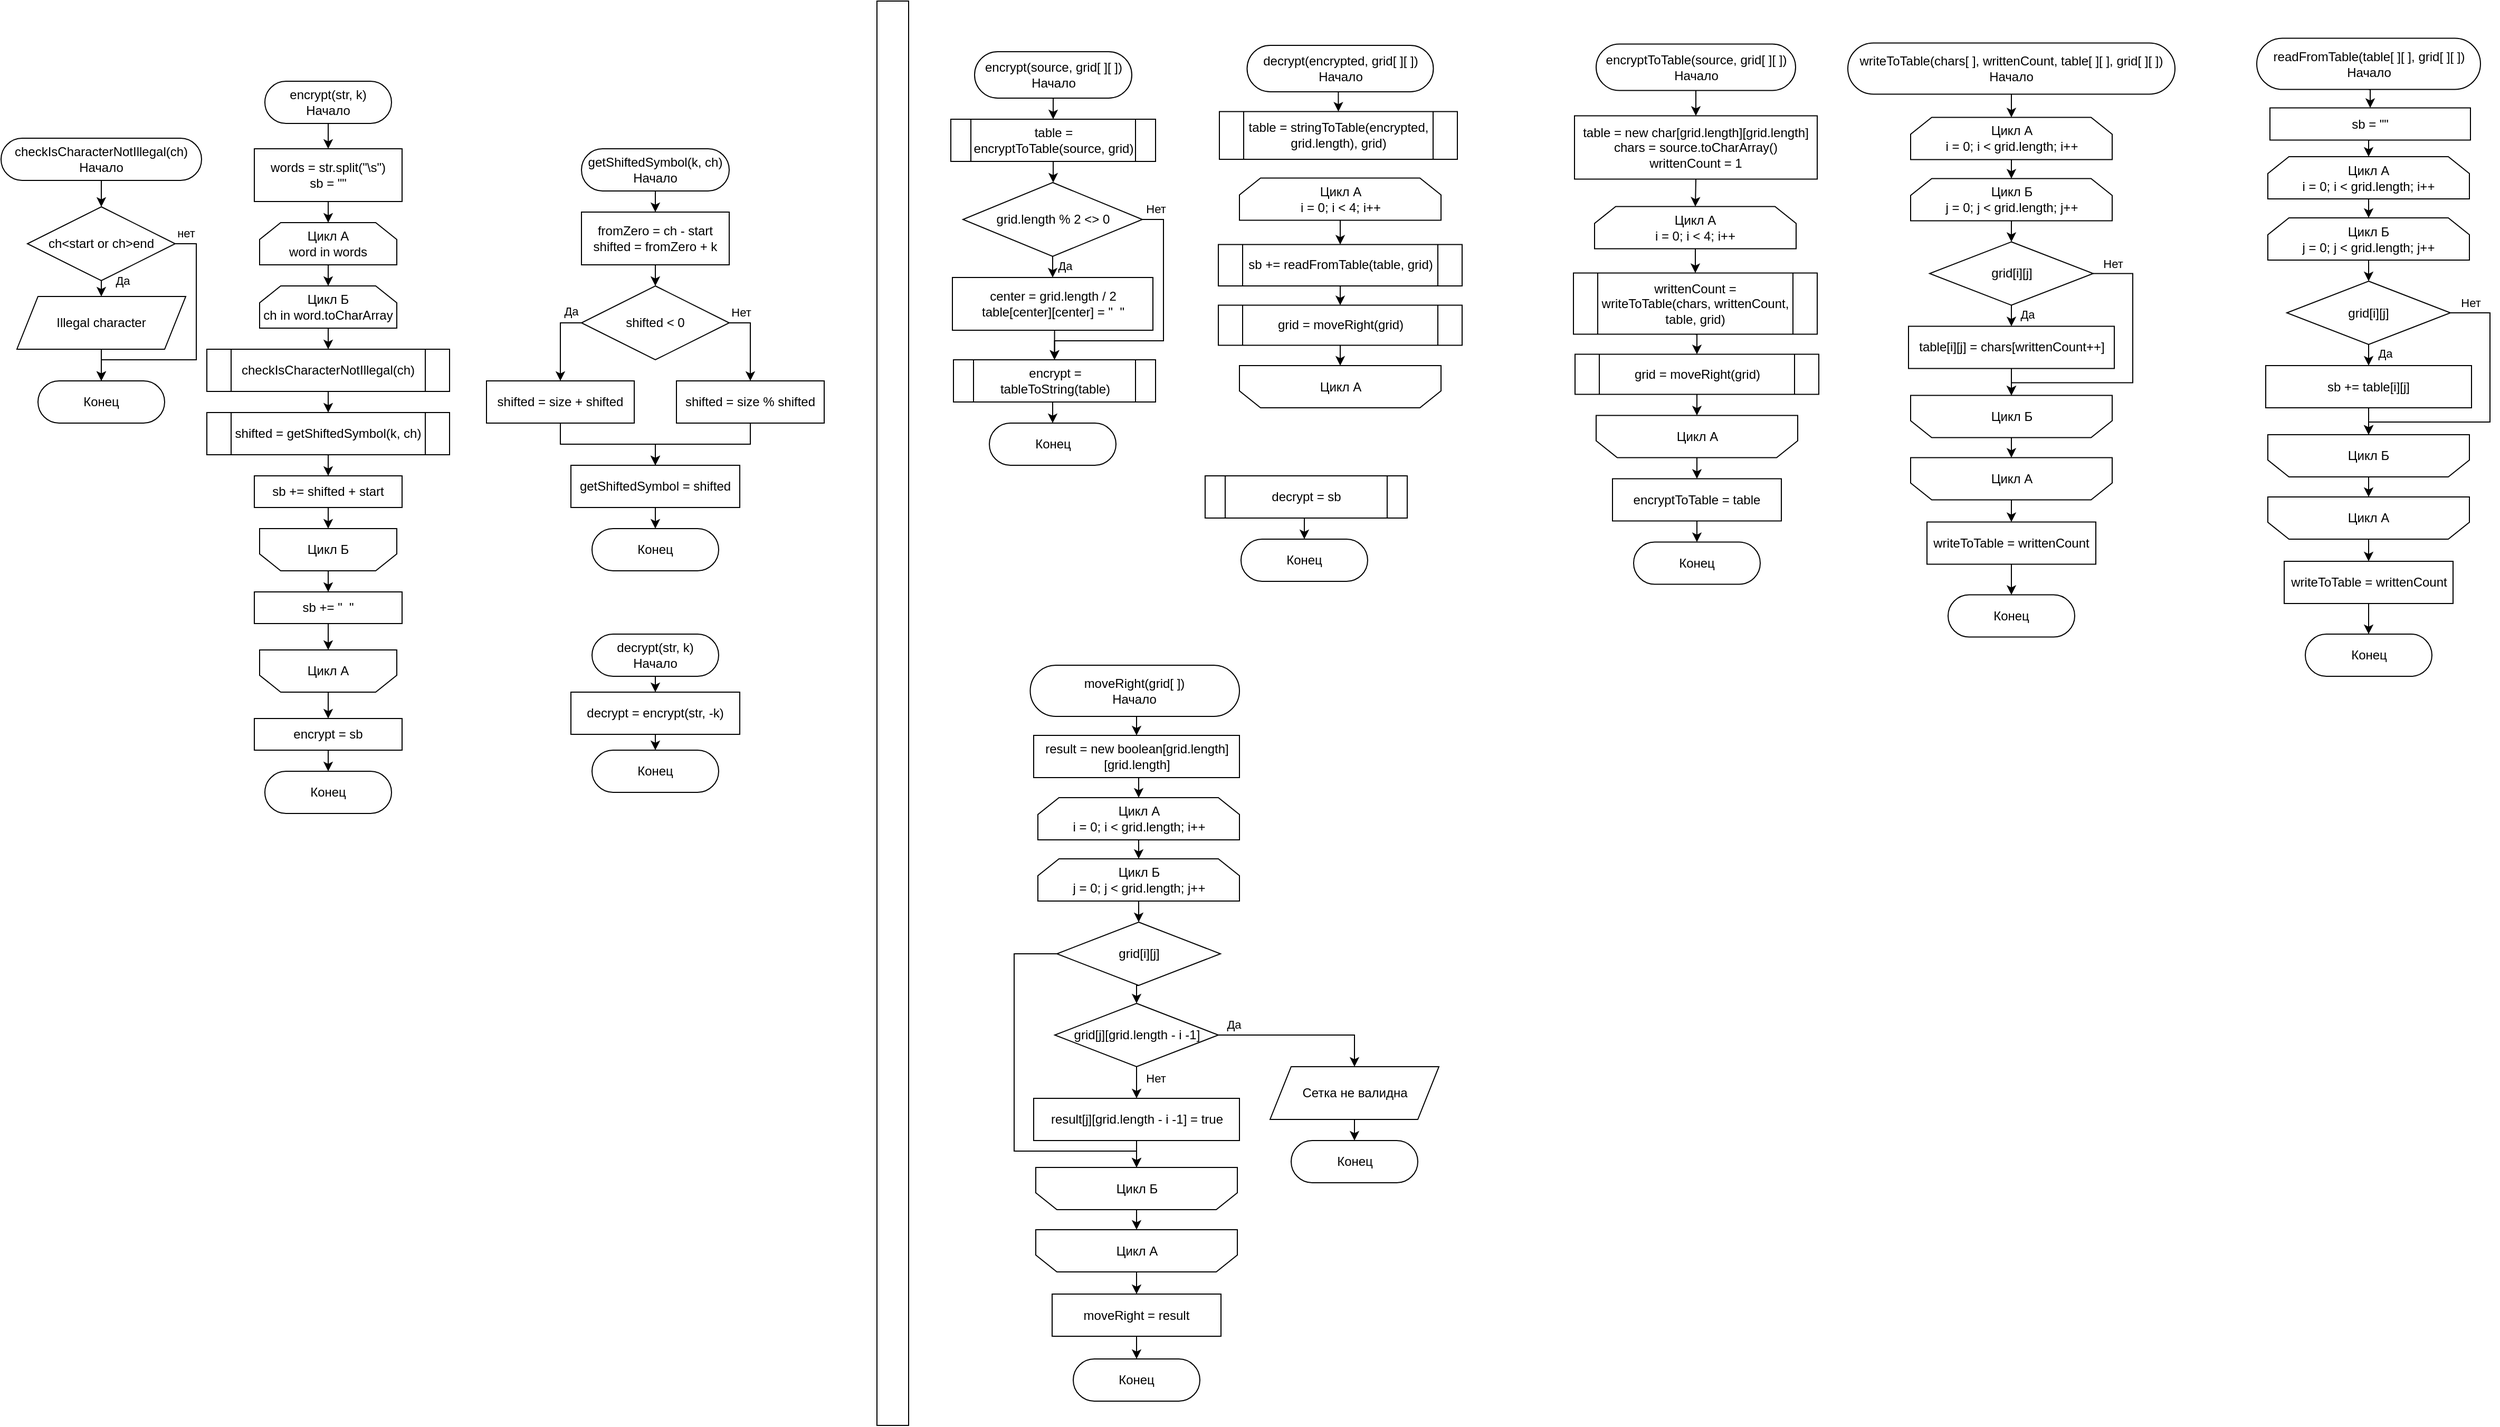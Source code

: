 <mxfile version="23.0.2" type="device">
  <diagram name="Страница — 1" id="zoibmuiwLpWQmR0h0pZn">
    <mxGraphModel dx="756" dy="766" grid="1" gridSize="10" guides="1" tooltips="1" connect="1" arrows="1" fold="1" page="1" pageScale="1" pageWidth="827" pageHeight="1169" math="0" shadow="0">
      <root>
        <mxCell id="0" />
        <mxCell id="1" parent="0" />
        <mxCell id="ve9ROvmDKqKzqStwBjqm-3" style="edgeStyle=orthogonalEdgeStyle;rounded=0;orthogonalLoop=1;jettySize=auto;html=1;exitX=0.5;exitY=1;exitDx=0;exitDy=0;entryX=0.5;entryY=0;entryDx=0;entryDy=0;" parent="1" source="ZhcjvvZl7OGJaKGq7VVc-1" target="ve9ROvmDKqKzqStwBjqm-1" edge="1">
          <mxGeometry relative="1" as="geometry" />
        </mxCell>
        <mxCell id="ZhcjvvZl7OGJaKGq7VVc-1" value="encrypt(str, k)&lt;br&gt;Начало" style="rounded=1;whiteSpace=wrap;html=1;arcSize=50;" parent="1" vertex="1">
          <mxGeometry x="280" y="86" width="120" height="40" as="geometry" />
        </mxCell>
        <mxCell id="ve9ROvmDKqKzqStwBjqm-4" style="edgeStyle=orthogonalEdgeStyle;rounded=0;orthogonalLoop=1;jettySize=auto;html=1;exitX=0.5;exitY=1;exitDx=0;exitDy=0;entryX=0.5;entryY=0;entryDx=0;entryDy=0;" parent="1" source="ve9ROvmDKqKzqStwBjqm-1" target="ve9ROvmDKqKzqStwBjqm-2" edge="1">
          <mxGeometry relative="1" as="geometry" />
        </mxCell>
        <mxCell id="ve9ROvmDKqKzqStwBjqm-1" value="words = str.split(&quot;\\s&quot;)&lt;br&gt;sb = &quot;&quot;" style="rounded=0;whiteSpace=wrap;html=1;" parent="1" vertex="1">
          <mxGeometry x="270" y="150" width="140" height="50" as="geometry" />
        </mxCell>
        <mxCell id="jMj1bZjFuyHEzaPZQUTo-5" style="edgeStyle=orthogonalEdgeStyle;rounded=0;orthogonalLoop=1;jettySize=auto;html=1;exitX=0.5;exitY=1;exitDx=0;exitDy=0;entryX=0.5;entryY=0;entryDx=0;entryDy=0;" edge="1" parent="1" source="ve9ROvmDKqKzqStwBjqm-2" target="jMj1bZjFuyHEzaPZQUTo-2">
          <mxGeometry relative="1" as="geometry" />
        </mxCell>
        <mxCell id="ve9ROvmDKqKzqStwBjqm-2" value="Цикл А&lt;br&gt;word in words" style="shape=loopLimit;whiteSpace=wrap;html=1;" parent="1" vertex="1">
          <mxGeometry x="275" y="220" width="130" height="40" as="geometry" />
        </mxCell>
        <mxCell id="jMj1bZjFuyHEzaPZQUTo-17" style="edgeStyle=orthogonalEdgeStyle;rounded=0;orthogonalLoop=1;jettySize=auto;html=1;exitX=0.5;exitY=0;exitDx=0;exitDy=0;entryX=0.5;entryY=0;entryDx=0;entryDy=0;" edge="1" parent="1" source="jMj1bZjFuyHEzaPZQUTo-1" target="jMj1bZjFuyHEzaPZQUTo-16">
          <mxGeometry relative="1" as="geometry" />
        </mxCell>
        <mxCell id="jMj1bZjFuyHEzaPZQUTo-1" value="Цикл А" style="shape=loopLimit;whiteSpace=wrap;html=1;direction=west;" vertex="1" parent="1">
          <mxGeometry x="275" y="625" width="130" height="40" as="geometry" />
        </mxCell>
        <mxCell id="jMj1bZjFuyHEzaPZQUTo-7" style="edgeStyle=orthogonalEdgeStyle;rounded=0;orthogonalLoop=1;jettySize=auto;html=1;exitX=0.5;exitY=1;exitDx=0;exitDy=0;entryX=0.5;entryY=0;entryDx=0;entryDy=0;" edge="1" parent="1" source="jMj1bZjFuyHEzaPZQUTo-2" target="jMj1bZjFuyHEzaPZQUTo-6">
          <mxGeometry relative="1" as="geometry" />
        </mxCell>
        <mxCell id="jMj1bZjFuyHEzaPZQUTo-2" value="Цикл Б&lt;br&gt;ch in word.toCharArray" style="shape=loopLimit;whiteSpace=wrap;html=1;" vertex="1" parent="1">
          <mxGeometry x="275" y="280" width="130" height="40" as="geometry" />
        </mxCell>
        <mxCell id="jMj1bZjFuyHEzaPZQUTo-14" style="edgeStyle=orthogonalEdgeStyle;rounded=0;orthogonalLoop=1;jettySize=auto;html=1;exitX=0.5;exitY=0;exitDx=0;exitDy=0;entryX=0.5;entryY=0;entryDx=0;entryDy=0;" edge="1" parent="1" source="jMj1bZjFuyHEzaPZQUTo-3" target="jMj1bZjFuyHEzaPZQUTo-13">
          <mxGeometry relative="1" as="geometry" />
        </mxCell>
        <mxCell id="jMj1bZjFuyHEzaPZQUTo-3" value="Цикл Б" style="shape=loopLimit;whiteSpace=wrap;html=1;direction=west;" vertex="1" parent="1">
          <mxGeometry x="275" y="510" width="130" height="40" as="geometry" />
        </mxCell>
        <mxCell id="jMj1bZjFuyHEzaPZQUTo-9" style="edgeStyle=orthogonalEdgeStyle;rounded=0;orthogonalLoop=1;jettySize=auto;html=1;exitX=0.5;exitY=1;exitDx=0;exitDy=0;entryX=0.5;entryY=0;entryDx=0;entryDy=0;" edge="1" parent="1" source="jMj1bZjFuyHEzaPZQUTo-6" target="jMj1bZjFuyHEzaPZQUTo-8">
          <mxGeometry relative="1" as="geometry" />
        </mxCell>
        <mxCell id="jMj1bZjFuyHEzaPZQUTo-6" value="checkIsCharacterNotIllegal(ch)" style="shape=process;whiteSpace=wrap;html=1;backgroundOutline=1;" vertex="1" parent="1">
          <mxGeometry x="225" y="340" width="230" height="40" as="geometry" />
        </mxCell>
        <mxCell id="jMj1bZjFuyHEzaPZQUTo-11" style="edgeStyle=orthogonalEdgeStyle;rounded=0;orthogonalLoop=1;jettySize=auto;html=1;exitX=0.5;exitY=1;exitDx=0;exitDy=0;entryX=0.5;entryY=0;entryDx=0;entryDy=0;" edge="1" parent="1" source="jMj1bZjFuyHEzaPZQUTo-8" target="jMj1bZjFuyHEzaPZQUTo-10">
          <mxGeometry relative="1" as="geometry" />
        </mxCell>
        <mxCell id="jMj1bZjFuyHEzaPZQUTo-8" value="shifted = getShiftedSymbol(k, ch)" style="shape=process;whiteSpace=wrap;html=1;backgroundOutline=1;" vertex="1" parent="1">
          <mxGeometry x="225" y="400" width="230" height="40" as="geometry" />
        </mxCell>
        <mxCell id="jMj1bZjFuyHEzaPZQUTo-12" style="edgeStyle=orthogonalEdgeStyle;rounded=0;orthogonalLoop=1;jettySize=auto;html=1;exitX=0.5;exitY=1;exitDx=0;exitDy=0;entryX=0.5;entryY=1;entryDx=0;entryDy=0;" edge="1" parent="1" source="jMj1bZjFuyHEzaPZQUTo-10" target="jMj1bZjFuyHEzaPZQUTo-3">
          <mxGeometry relative="1" as="geometry" />
        </mxCell>
        <mxCell id="jMj1bZjFuyHEzaPZQUTo-10" value="sb += shifted + start" style="rounded=0;whiteSpace=wrap;html=1;" vertex="1" parent="1">
          <mxGeometry x="270" y="460" width="140" height="30" as="geometry" />
        </mxCell>
        <mxCell id="jMj1bZjFuyHEzaPZQUTo-15" style="edgeStyle=orthogonalEdgeStyle;rounded=0;orthogonalLoop=1;jettySize=auto;html=1;exitX=0.5;exitY=1;exitDx=0;exitDy=0;entryX=0.5;entryY=1;entryDx=0;entryDy=0;" edge="1" parent="1" source="jMj1bZjFuyHEzaPZQUTo-13" target="jMj1bZjFuyHEzaPZQUTo-1">
          <mxGeometry relative="1" as="geometry" />
        </mxCell>
        <mxCell id="jMj1bZjFuyHEzaPZQUTo-13" value="sb += &quot;&amp;nbsp; &quot;" style="rounded=0;whiteSpace=wrap;html=1;" vertex="1" parent="1">
          <mxGeometry x="270" y="570" width="140" height="30" as="geometry" />
        </mxCell>
        <mxCell id="jMj1bZjFuyHEzaPZQUTo-20" style="edgeStyle=orthogonalEdgeStyle;rounded=0;orthogonalLoop=1;jettySize=auto;html=1;exitX=0.5;exitY=1;exitDx=0;exitDy=0;entryX=0.5;entryY=0;entryDx=0;entryDy=0;" edge="1" parent="1" source="jMj1bZjFuyHEzaPZQUTo-16" target="jMj1bZjFuyHEzaPZQUTo-19">
          <mxGeometry relative="1" as="geometry" />
        </mxCell>
        <mxCell id="jMj1bZjFuyHEzaPZQUTo-16" value="encrypt = sb" style="rounded=0;whiteSpace=wrap;html=1;" vertex="1" parent="1">
          <mxGeometry x="270" y="690" width="140" height="30" as="geometry" />
        </mxCell>
        <mxCell id="jMj1bZjFuyHEzaPZQUTo-19" value="Конец" style="rounded=1;whiteSpace=wrap;html=1;arcSize=50;" vertex="1" parent="1">
          <mxGeometry x="280" y="740" width="120" height="40" as="geometry" />
        </mxCell>
        <mxCell id="jMj1bZjFuyHEzaPZQUTo-24" style="edgeStyle=orthogonalEdgeStyle;rounded=0;orthogonalLoop=1;jettySize=auto;html=1;exitX=0.5;exitY=1;exitDx=0;exitDy=0;entryX=0.5;entryY=0;entryDx=0;entryDy=0;" edge="1" parent="1" source="jMj1bZjFuyHEzaPZQUTo-21" target="jMj1bZjFuyHEzaPZQUTo-23">
          <mxGeometry relative="1" as="geometry" />
        </mxCell>
        <mxCell id="jMj1bZjFuyHEzaPZQUTo-21" value="getShiftedSymbol(k, ch)&lt;br&gt;Начало" style="rounded=1;whiteSpace=wrap;html=1;arcSize=50;" vertex="1" parent="1">
          <mxGeometry x="580" y="150" width="140" height="40" as="geometry" />
        </mxCell>
        <mxCell id="jMj1bZjFuyHEzaPZQUTo-22" value="Конец" style="rounded=1;whiteSpace=wrap;html=1;arcSize=50;" vertex="1" parent="1">
          <mxGeometry x="590" y="510" width="120" height="40" as="geometry" />
        </mxCell>
        <mxCell id="jMj1bZjFuyHEzaPZQUTo-26" style="edgeStyle=orthogonalEdgeStyle;rounded=0;orthogonalLoop=1;jettySize=auto;html=1;exitX=0.5;exitY=1;exitDx=0;exitDy=0;entryX=0.5;entryY=0;entryDx=0;entryDy=0;" edge="1" parent="1" source="jMj1bZjFuyHEzaPZQUTo-23" target="jMj1bZjFuyHEzaPZQUTo-25">
          <mxGeometry relative="1" as="geometry" />
        </mxCell>
        <mxCell id="jMj1bZjFuyHEzaPZQUTo-23" value="fromZero = ch - start&lt;br&gt;shifted = fromZero + k" style="rounded=0;whiteSpace=wrap;html=1;" vertex="1" parent="1">
          <mxGeometry x="580" y="210" width="140" height="50" as="geometry" />
        </mxCell>
        <mxCell id="jMj1bZjFuyHEzaPZQUTo-34" style="edgeStyle=orthogonalEdgeStyle;rounded=0;orthogonalLoop=1;jettySize=auto;html=1;exitX=0;exitY=0.5;exitDx=0;exitDy=0;entryX=0.5;entryY=0;entryDx=0;entryDy=0;" edge="1" parent="1" source="jMj1bZjFuyHEzaPZQUTo-25" target="jMj1bZjFuyHEzaPZQUTo-27">
          <mxGeometry relative="1" as="geometry" />
        </mxCell>
        <mxCell id="jMj1bZjFuyHEzaPZQUTo-36" value="Да" style="edgeLabel;html=1;align=center;verticalAlign=middle;resizable=0;points=[];" vertex="1" connectable="0" parent="jMj1bZjFuyHEzaPZQUTo-34">
          <mxGeometry x="-0.253" y="2" relative="1" as="geometry">
            <mxPoint x="8" y="-19" as="offset" />
          </mxGeometry>
        </mxCell>
        <mxCell id="jMj1bZjFuyHEzaPZQUTo-35" style="edgeStyle=orthogonalEdgeStyle;rounded=0;orthogonalLoop=1;jettySize=auto;html=1;exitX=1;exitY=0.5;exitDx=0;exitDy=0;entryX=0.5;entryY=0;entryDx=0;entryDy=0;" edge="1" parent="1" source="jMj1bZjFuyHEzaPZQUTo-25" target="jMj1bZjFuyHEzaPZQUTo-28">
          <mxGeometry relative="1" as="geometry" />
        </mxCell>
        <mxCell id="jMj1bZjFuyHEzaPZQUTo-37" value="Нет" style="edgeLabel;html=1;align=center;verticalAlign=middle;resizable=0;points=[];" vertex="1" connectable="0" parent="jMj1bZjFuyHEzaPZQUTo-35">
          <mxGeometry x="-0.593" y="1" relative="1" as="geometry">
            <mxPoint x="-5" y="-9" as="offset" />
          </mxGeometry>
        </mxCell>
        <mxCell id="jMj1bZjFuyHEzaPZQUTo-25" value="shifted &amp;lt; 0" style="rhombus;whiteSpace=wrap;html=1;" vertex="1" parent="1">
          <mxGeometry x="580" y="280" width="140" height="70" as="geometry" />
        </mxCell>
        <mxCell id="jMj1bZjFuyHEzaPZQUTo-31" style="edgeStyle=orthogonalEdgeStyle;rounded=0;orthogonalLoop=1;jettySize=auto;html=1;exitX=0.5;exitY=1;exitDx=0;exitDy=0;entryX=0.5;entryY=0;entryDx=0;entryDy=0;" edge="1" parent="1" source="jMj1bZjFuyHEzaPZQUTo-27" target="jMj1bZjFuyHEzaPZQUTo-30">
          <mxGeometry relative="1" as="geometry" />
        </mxCell>
        <mxCell id="jMj1bZjFuyHEzaPZQUTo-27" value="shifted = size + shifted" style="rounded=0;whiteSpace=wrap;html=1;" vertex="1" parent="1">
          <mxGeometry x="490" y="370" width="140" height="40" as="geometry" />
        </mxCell>
        <mxCell id="jMj1bZjFuyHEzaPZQUTo-32" style="edgeStyle=orthogonalEdgeStyle;rounded=0;orthogonalLoop=1;jettySize=auto;html=1;exitX=0.5;exitY=1;exitDx=0;exitDy=0;entryX=0.5;entryY=0;entryDx=0;entryDy=0;" edge="1" parent="1" source="jMj1bZjFuyHEzaPZQUTo-28" target="jMj1bZjFuyHEzaPZQUTo-30">
          <mxGeometry relative="1" as="geometry" />
        </mxCell>
        <mxCell id="jMj1bZjFuyHEzaPZQUTo-28" value="shifted = size % shifted" style="rounded=0;whiteSpace=wrap;html=1;" vertex="1" parent="1">
          <mxGeometry x="670" y="370" width="140" height="40" as="geometry" />
        </mxCell>
        <mxCell id="jMj1bZjFuyHEzaPZQUTo-33" style="edgeStyle=orthogonalEdgeStyle;rounded=0;orthogonalLoop=1;jettySize=auto;html=1;exitX=0.5;exitY=1;exitDx=0;exitDy=0;entryX=0.5;entryY=0;entryDx=0;entryDy=0;" edge="1" parent="1" source="jMj1bZjFuyHEzaPZQUTo-30" target="jMj1bZjFuyHEzaPZQUTo-22">
          <mxGeometry relative="1" as="geometry" />
        </mxCell>
        <mxCell id="jMj1bZjFuyHEzaPZQUTo-30" value="getShiftedSymbol = shifted" style="rounded=0;whiteSpace=wrap;html=1;" vertex="1" parent="1">
          <mxGeometry x="570" y="450" width="160" height="40" as="geometry" />
        </mxCell>
        <mxCell id="jMj1bZjFuyHEzaPZQUTo-41" style="edgeStyle=orthogonalEdgeStyle;rounded=0;orthogonalLoop=1;jettySize=auto;html=1;exitX=0.5;exitY=1;exitDx=0;exitDy=0;entryX=0.5;entryY=0;entryDx=0;entryDy=0;" edge="1" parent="1" source="jMj1bZjFuyHEzaPZQUTo-38" target="jMj1bZjFuyHEzaPZQUTo-40">
          <mxGeometry relative="1" as="geometry" />
        </mxCell>
        <mxCell id="jMj1bZjFuyHEzaPZQUTo-38" value="decrypt(str, k)&lt;br&gt;Начало" style="rounded=1;whiteSpace=wrap;html=1;arcSize=50;" vertex="1" parent="1">
          <mxGeometry x="590" y="610" width="120" height="40" as="geometry" />
        </mxCell>
        <mxCell id="jMj1bZjFuyHEzaPZQUTo-39" value="Конец" style="rounded=1;whiteSpace=wrap;html=1;arcSize=50;" vertex="1" parent="1">
          <mxGeometry x="590" y="720" width="120" height="40" as="geometry" />
        </mxCell>
        <mxCell id="jMj1bZjFuyHEzaPZQUTo-42" style="edgeStyle=orthogonalEdgeStyle;rounded=0;orthogonalLoop=1;jettySize=auto;html=1;exitX=0.5;exitY=1;exitDx=0;exitDy=0;entryX=0.5;entryY=0;entryDx=0;entryDy=0;" edge="1" parent="1" source="jMj1bZjFuyHEzaPZQUTo-40" target="jMj1bZjFuyHEzaPZQUTo-39">
          <mxGeometry relative="1" as="geometry" />
        </mxCell>
        <mxCell id="jMj1bZjFuyHEzaPZQUTo-40" value="decrypt = encrypt(str, -k)" style="rounded=0;whiteSpace=wrap;html=1;" vertex="1" parent="1">
          <mxGeometry x="570" y="665" width="160" height="40" as="geometry" />
        </mxCell>
        <mxCell id="jMj1bZjFuyHEzaPZQUTo-54" style="edgeStyle=orthogonalEdgeStyle;rounded=0;orthogonalLoop=1;jettySize=auto;html=1;exitX=0.5;exitY=1;exitDx=0;exitDy=0;entryX=0.5;entryY=0;entryDx=0;entryDy=0;" edge="1" parent="1" source="jMj1bZjFuyHEzaPZQUTo-44" target="jMj1bZjFuyHEzaPZQUTo-51">
          <mxGeometry relative="1" as="geometry" />
        </mxCell>
        <mxCell id="jMj1bZjFuyHEzaPZQUTo-44" value="checkIsCharacterNotIllegal(ch)&lt;br&gt;Начало" style="rounded=1;whiteSpace=wrap;html=1;arcSize=50;" vertex="1" parent="1">
          <mxGeometry x="30" y="140" width="190" height="40" as="geometry" />
        </mxCell>
        <mxCell id="jMj1bZjFuyHEzaPZQUTo-49" style="edgeStyle=orthogonalEdgeStyle;rounded=0;orthogonalLoop=1;jettySize=auto;html=1;exitX=0.5;exitY=1;exitDx=0;exitDy=0;entryX=0.5;entryY=0;entryDx=0;entryDy=0;" edge="1" parent="1" source="jMj1bZjFuyHEzaPZQUTo-51" target="jMj1bZjFuyHEzaPZQUTo-56">
          <mxGeometry relative="1" as="geometry">
            <mxPoint x="125" y="295" as="targetPoint" />
          </mxGeometry>
        </mxCell>
        <mxCell id="jMj1bZjFuyHEzaPZQUTo-60" value="Да" style="edgeLabel;html=1;align=center;verticalAlign=middle;resizable=0;points=[];" vertex="1" connectable="0" parent="jMj1bZjFuyHEzaPZQUTo-49">
          <mxGeometry x="-0.649" y="-1" relative="1" as="geometry">
            <mxPoint x="21" y="-3" as="offset" />
          </mxGeometry>
        </mxCell>
        <mxCell id="jMj1bZjFuyHEzaPZQUTo-58" style="edgeStyle=orthogonalEdgeStyle;rounded=0;orthogonalLoop=1;jettySize=auto;html=1;exitX=1;exitY=0.5;exitDx=0;exitDy=0;entryX=0.5;entryY=0;entryDx=0;entryDy=0;" edge="1" parent="1" source="jMj1bZjFuyHEzaPZQUTo-51" target="jMj1bZjFuyHEzaPZQUTo-55">
          <mxGeometry relative="1" as="geometry">
            <Array as="points">
              <mxPoint x="215" y="240" />
              <mxPoint x="215" y="350" />
              <mxPoint x="125" y="350" />
            </Array>
          </mxGeometry>
        </mxCell>
        <mxCell id="jMj1bZjFuyHEzaPZQUTo-59" value="нет" style="edgeLabel;html=1;align=center;verticalAlign=middle;resizable=0;points=[];" vertex="1" connectable="0" parent="jMj1bZjFuyHEzaPZQUTo-58">
          <mxGeometry x="-0.887" y="-4" relative="1" as="geometry">
            <mxPoint x="-4" y="-14" as="offset" />
          </mxGeometry>
        </mxCell>
        <mxCell id="jMj1bZjFuyHEzaPZQUTo-51" value="ch&amp;lt;start or ch&amp;gt;end" style="rhombus;whiteSpace=wrap;html=1;" vertex="1" parent="1">
          <mxGeometry x="55" y="205" width="140" height="70" as="geometry" />
        </mxCell>
        <mxCell id="jMj1bZjFuyHEzaPZQUTo-55" value="Конец" style="rounded=1;whiteSpace=wrap;html=1;arcSize=50;" vertex="1" parent="1">
          <mxGeometry x="65" y="370" width="120" height="40" as="geometry" />
        </mxCell>
        <mxCell id="jMj1bZjFuyHEzaPZQUTo-57" style="edgeStyle=orthogonalEdgeStyle;rounded=0;orthogonalLoop=1;jettySize=auto;html=1;exitX=0.5;exitY=1;exitDx=0;exitDy=0;" edge="1" parent="1" source="jMj1bZjFuyHEzaPZQUTo-56" target="jMj1bZjFuyHEzaPZQUTo-55">
          <mxGeometry relative="1" as="geometry" />
        </mxCell>
        <mxCell id="jMj1bZjFuyHEzaPZQUTo-56" value="Illegal character" style="shape=parallelogram;perimeter=parallelogramPerimeter;whiteSpace=wrap;html=1;fixedSize=1;" vertex="1" parent="1">
          <mxGeometry x="45" y="290" width="160" height="50" as="geometry" />
        </mxCell>
        <mxCell id="jMj1bZjFuyHEzaPZQUTo-68" value="" style="rounded=0;whiteSpace=wrap;html=1;" vertex="1" parent="1">
          <mxGeometry x="860" y="10" width="30" height="1350" as="geometry" />
        </mxCell>
        <mxCell id="jMj1bZjFuyHEzaPZQUTo-71" style="edgeStyle=orthogonalEdgeStyle;rounded=0;orthogonalLoop=1;jettySize=auto;html=1;exitX=0.5;exitY=1;exitDx=0;exitDy=0;entryX=0.5;entryY=0;entryDx=0;entryDy=0;" edge="1" parent="1" source="jMj1bZjFuyHEzaPZQUTo-69" target="jMj1bZjFuyHEzaPZQUTo-70">
          <mxGeometry relative="1" as="geometry" />
        </mxCell>
        <mxCell id="jMj1bZjFuyHEzaPZQUTo-69" value="encrypt(source, grid[ ][ ])&lt;br&gt;Начало" style="rounded=1;whiteSpace=wrap;html=1;arcSize=50;" vertex="1" parent="1">
          <mxGeometry x="952.5" y="58" width="149" height="44" as="geometry" />
        </mxCell>
        <mxCell id="jMj1bZjFuyHEzaPZQUTo-73" value="" style="edgeStyle=orthogonalEdgeStyle;rounded=0;orthogonalLoop=1;jettySize=auto;html=1;entryX=0.5;entryY=0;entryDx=0;entryDy=0;" edge="1" parent="1" source="jMj1bZjFuyHEzaPZQUTo-70" target="jMj1bZjFuyHEzaPZQUTo-72">
          <mxGeometry relative="1" as="geometry" />
        </mxCell>
        <mxCell id="jMj1bZjFuyHEzaPZQUTo-70" value="table = encryptToTable(source, grid)" style="shape=process;whiteSpace=wrap;html=1;backgroundOutline=1;" vertex="1" parent="1">
          <mxGeometry x="930" y="122" width="194" height="40" as="geometry" />
        </mxCell>
        <mxCell id="jMj1bZjFuyHEzaPZQUTo-75" style="edgeStyle=orthogonalEdgeStyle;rounded=0;orthogonalLoop=1;jettySize=auto;html=1;exitX=0.5;exitY=1;exitDx=0;exitDy=0;entryX=0.5;entryY=0;entryDx=0;entryDy=0;" edge="1" parent="1" source="jMj1bZjFuyHEzaPZQUTo-72" target="jMj1bZjFuyHEzaPZQUTo-74">
          <mxGeometry relative="1" as="geometry" />
        </mxCell>
        <mxCell id="jMj1bZjFuyHEzaPZQUTo-84" value="Да" style="edgeLabel;html=1;align=center;verticalAlign=middle;resizable=0;points=[];" vertex="1" connectable="0" parent="jMj1bZjFuyHEzaPZQUTo-75">
          <mxGeometry x="-0.15" y="4" relative="1" as="geometry">
            <mxPoint x="7" as="offset" />
          </mxGeometry>
        </mxCell>
        <mxCell id="jMj1bZjFuyHEzaPZQUTo-82" style="edgeStyle=orthogonalEdgeStyle;rounded=0;orthogonalLoop=1;jettySize=auto;html=1;exitX=1;exitY=0.5;exitDx=0;exitDy=0;entryX=0.5;entryY=0;entryDx=0;entryDy=0;" edge="1" parent="1" source="jMj1bZjFuyHEzaPZQUTo-72" target="jMj1bZjFuyHEzaPZQUTo-77">
          <mxGeometry relative="1" as="geometry">
            <Array as="points">
              <mxPoint x="1131.5" y="217" />
              <mxPoint x="1131.5" y="332" />
              <mxPoint x="1028.5" y="332" />
            </Array>
          </mxGeometry>
        </mxCell>
        <mxCell id="jMj1bZjFuyHEzaPZQUTo-83" value="Нет" style="edgeLabel;html=1;align=center;verticalAlign=middle;resizable=0;points=[];" vertex="1" connectable="0" parent="jMj1bZjFuyHEzaPZQUTo-82">
          <mxGeometry x="-0.902" y="5" relative="1" as="geometry">
            <mxPoint y="-5" as="offset" />
          </mxGeometry>
        </mxCell>
        <mxCell id="jMj1bZjFuyHEzaPZQUTo-72" value="grid.length % 2 &amp;lt;&amp;gt; 0" style="rhombus;whiteSpace=wrap;html=1;" vertex="1" parent="1">
          <mxGeometry x="941.5" y="182" width="170" height="70" as="geometry" />
        </mxCell>
        <mxCell id="jMj1bZjFuyHEzaPZQUTo-78" style="edgeStyle=orthogonalEdgeStyle;rounded=0;orthogonalLoop=1;jettySize=auto;html=1;exitX=0.5;exitY=1;exitDx=0;exitDy=0;entryX=0.5;entryY=0;entryDx=0;entryDy=0;" edge="1" parent="1" source="jMj1bZjFuyHEzaPZQUTo-74" target="jMj1bZjFuyHEzaPZQUTo-77">
          <mxGeometry relative="1" as="geometry" />
        </mxCell>
        <mxCell id="jMj1bZjFuyHEzaPZQUTo-74" value="center = grid.length / 2&lt;br&gt;table[center][center] = &quot;&amp;nbsp; &quot;" style="rounded=0;whiteSpace=wrap;html=1;" vertex="1" parent="1">
          <mxGeometry x="931.5" y="272" width="190" height="50" as="geometry" />
        </mxCell>
        <mxCell id="jMj1bZjFuyHEzaPZQUTo-81" style="edgeStyle=orthogonalEdgeStyle;rounded=0;orthogonalLoop=1;jettySize=auto;html=1;exitX=0.5;exitY=1;exitDx=0;exitDy=0;entryX=0.5;entryY=0;entryDx=0;entryDy=0;" edge="1" parent="1" source="jMj1bZjFuyHEzaPZQUTo-77" target="jMj1bZjFuyHEzaPZQUTo-80">
          <mxGeometry relative="1" as="geometry" />
        </mxCell>
        <mxCell id="jMj1bZjFuyHEzaPZQUTo-77" value="encrypt = tableToString(table)" style="shape=process;whiteSpace=wrap;html=1;backgroundOutline=1;size=0.099;" vertex="1" parent="1">
          <mxGeometry x="932.5" y="350" width="191.5" height="40" as="geometry" />
        </mxCell>
        <mxCell id="jMj1bZjFuyHEzaPZQUTo-80" value="Конец" style="rounded=1;whiteSpace=wrap;html=1;arcSize=50;" vertex="1" parent="1">
          <mxGeometry x="966.5" y="410" width="120" height="40" as="geometry" />
        </mxCell>
        <mxCell id="jMj1bZjFuyHEzaPZQUTo-88" style="edgeStyle=orthogonalEdgeStyle;rounded=0;orthogonalLoop=1;jettySize=auto;html=1;exitX=0.5;exitY=1;exitDx=0;exitDy=0;" edge="1" parent="1" source="jMj1bZjFuyHEzaPZQUTo-85" target="jMj1bZjFuyHEzaPZQUTo-86">
          <mxGeometry relative="1" as="geometry" />
        </mxCell>
        <mxCell id="jMj1bZjFuyHEzaPZQUTo-85" value="encryptToTable(source, grid[ ][ ])&lt;br&gt;Начало" style="rounded=1;whiteSpace=wrap;html=1;arcSize=50;" vertex="1" parent="1">
          <mxGeometry x="1541.5" y="50.75" width="189" height="44" as="geometry" />
        </mxCell>
        <mxCell id="jMj1bZjFuyHEzaPZQUTo-91" style="edgeStyle=orthogonalEdgeStyle;rounded=0;orthogonalLoop=1;jettySize=auto;html=1;exitX=0.5;exitY=1;exitDx=0;exitDy=0;entryX=0.5;entryY=0;entryDx=0;entryDy=0;" edge="1" parent="1" source="jMj1bZjFuyHEzaPZQUTo-86" target="jMj1bZjFuyHEzaPZQUTo-89">
          <mxGeometry relative="1" as="geometry" />
        </mxCell>
        <mxCell id="jMj1bZjFuyHEzaPZQUTo-86" value="table = new char[grid.length][grid.length]&lt;br&gt;chars = source.toCharArray()&lt;br&gt;writtenCount = 1" style="rounded=0;whiteSpace=wrap;html=1;" vertex="1" parent="1">
          <mxGeometry x="1521" y="118.75" width="230" height="60" as="geometry" />
        </mxCell>
        <mxCell id="jMj1bZjFuyHEzaPZQUTo-95" style="edgeStyle=orthogonalEdgeStyle;rounded=0;orthogonalLoop=1;jettySize=auto;html=1;exitX=0.5;exitY=1;exitDx=0;exitDy=0;entryX=0.5;entryY=0;entryDx=0;entryDy=0;" edge="1" parent="1" source="jMj1bZjFuyHEzaPZQUTo-89" target="jMj1bZjFuyHEzaPZQUTo-94">
          <mxGeometry relative="1" as="geometry" />
        </mxCell>
        <mxCell id="jMj1bZjFuyHEzaPZQUTo-89" value="Цикл А&lt;br&gt;i = 0; i &amp;lt; 4; i++" style="shape=loopLimit;whiteSpace=wrap;html=1;" vertex="1" parent="1">
          <mxGeometry x="1540" y="204.75" width="191" height="40" as="geometry" />
        </mxCell>
        <mxCell id="jMj1bZjFuyHEzaPZQUTo-101" style="edgeStyle=orthogonalEdgeStyle;rounded=0;orthogonalLoop=1;jettySize=auto;html=1;exitX=0.5;exitY=0;exitDx=0;exitDy=0;entryX=0.5;entryY=0;entryDx=0;entryDy=0;" edge="1" parent="1" source="jMj1bZjFuyHEzaPZQUTo-92" target="jMj1bZjFuyHEzaPZQUTo-100">
          <mxGeometry relative="1" as="geometry" />
        </mxCell>
        <mxCell id="jMj1bZjFuyHEzaPZQUTo-92" value="Цикл А" style="shape=loopLimit;whiteSpace=wrap;html=1;direction=west;" vertex="1" parent="1">
          <mxGeometry x="1541.5" y="402.75" width="191" height="40" as="geometry" />
        </mxCell>
        <mxCell id="jMj1bZjFuyHEzaPZQUTo-97" style="edgeStyle=orthogonalEdgeStyle;rounded=0;orthogonalLoop=1;jettySize=auto;html=1;exitX=0.5;exitY=1;exitDx=0;exitDy=0;entryX=0.5;entryY=0;entryDx=0;entryDy=0;" edge="1" parent="1" source="jMj1bZjFuyHEzaPZQUTo-94" target="jMj1bZjFuyHEzaPZQUTo-96">
          <mxGeometry relative="1" as="geometry" />
        </mxCell>
        <mxCell id="jMj1bZjFuyHEzaPZQUTo-94" value="writtenCount = writeToTable(chars, writtenCount, table, grid)" style="shape=process;whiteSpace=wrap;html=1;backgroundOutline=1;" vertex="1" parent="1">
          <mxGeometry x="1520" y="267.75" width="231" height="58" as="geometry" />
        </mxCell>
        <mxCell id="jMj1bZjFuyHEzaPZQUTo-98" style="edgeStyle=orthogonalEdgeStyle;rounded=0;orthogonalLoop=1;jettySize=auto;html=1;exitX=0.5;exitY=1;exitDx=0;exitDy=0;entryX=0.5;entryY=1;entryDx=0;entryDy=0;" edge="1" parent="1" source="jMj1bZjFuyHEzaPZQUTo-96" target="jMj1bZjFuyHEzaPZQUTo-92">
          <mxGeometry relative="1" as="geometry" />
        </mxCell>
        <mxCell id="jMj1bZjFuyHEzaPZQUTo-96" value="grid = moveRight(grid)" style="shape=process;whiteSpace=wrap;html=1;backgroundOutline=1;" vertex="1" parent="1">
          <mxGeometry x="1521.5" y="344.75" width="231" height="38" as="geometry" />
        </mxCell>
        <mxCell id="jMj1bZjFuyHEzaPZQUTo-99" value="Конец" style="rounded=1;whiteSpace=wrap;html=1;arcSize=50;" vertex="1" parent="1">
          <mxGeometry x="1577" y="522.75" width="120" height="40" as="geometry" />
        </mxCell>
        <mxCell id="jMj1bZjFuyHEzaPZQUTo-102" style="edgeStyle=orthogonalEdgeStyle;rounded=0;orthogonalLoop=1;jettySize=auto;html=1;exitX=0.5;exitY=1;exitDx=0;exitDy=0;entryX=0.5;entryY=0;entryDx=0;entryDy=0;" edge="1" parent="1" source="jMj1bZjFuyHEzaPZQUTo-100" target="jMj1bZjFuyHEzaPZQUTo-99">
          <mxGeometry relative="1" as="geometry" />
        </mxCell>
        <mxCell id="jMj1bZjFuyHEzaPZQUTo-100" value="encryptToTable = table" style="rounded=0;whiteSpace=wrap;html=1;" vertex="1" parent="1">
          <mxGeometry x="1557" y="462.75" width="160" height="40" as="geometry" />
        </mxCell>
        <mxCell id="jMj1bZjFuyHEzaPZQUTo-107" style="edgeStyle=orthogonalEdgeStyle;rounded=0;orthogonalLoop=1;jettySize=auto;html=1;exitX=0.5;exitY=1;exitDx=0;exitDy=0;entryX=0.5;entryY=0;entryDx=0;entryDy=0;" edge="1" parent="1" source="jMj1bZjFuyHEzaPZQUTo-103" target="jMj1bZjFuyHEzaPZQUTo-105">
          <mxGeometry relative="1" as="geometry" />
        </mxCell>
        <mxCell id="jMj1bZjFuyHEzaPZQUTo-103" value="writeToTable(chars[ ], writtenCount, table[ ][ ], grid[ ][ ])&lt;br&gt;Начало" style="rounded=1;whiteSpace=wrap;html=1;arcSize=50;" vertex="1" parent="1">
          <mxGeometry x="1780" y="49.75" width="310" height="48.5" as="geometry" />
        </mxCell>
        <mxCell id="jMj1bZjFuyHEzaPZQUTo-104" value="Конец" style="rounded=1;whiteSpace=wrap;html=1;arcSize=50;" vertex="1" parent="1">
          <mxGeometry x="1875" y="572.75" width="120" height="40" as="geometry" />
        </mxCell>
        <mxCell id="jMj1bZjFuyHEzaPZQUTo-116" style="edgeStyle=orthogonalEdgeStyle;rounded=0;orthogonalLoop=1;jettySize=auto;html=1;exitX=0.5;exitY=1;exitDx=0;exitDy=0;entryX=0.5;entryY=0;entryDx=0;entryDy=0;" edge="1" parent="1" source="jMj1bZjFuyHEzaPZQUTo-105" target="jMj1bZjFuyHEzaPZQUTo-108">
          <mxGeometry relative="1" as="geometry" />
        </mxCell>
        <mxCell id="jMj1bZjFuyHEzaPZQUTo-105" value="Цикл А&lt;br&gt;i = 0; i &amp;lt; grid.length; i++" style="shape=loopLimit;whiteSpace=wrap;html=1;" vertex="1" parent="1">
          <mxGeometry x="1839.5" y="120.25" width="191" height="40" as="geometry" />
        </mxCell>
        <mxCell id="jMj1bZjFuyHEzaPZQUTo-112" style="edgeStyle=orthogonalEdgeStyle;rounded=0;orthogonalLoop=1;jettySize=auto;html=1;exitX=0.5;exitY=0;exitDx=0;exitDy=0;entryX=0.5;entryY=0;entryDx=0;entryDy=0;" edge="1" parent="1" source="jMj1bZjFuyHEzaPZQUTo-106" target="jMj1bZjFuyHEzaPZQUTo-111">
          <mxGeometry relative="1" as="geometry" />
        </mxCell>
        <mxCell id="jMj1bZjFuyHEzaPZQUTo-106" value="Цикл А" style="shape=loopLimit;whiteSpace=wrap;html=1;direction=west;" vertex="1" parent="1">
          <mxGeometry x="1839.5" y="442.75" width="191" height="40" as="geometry" />
        </mxCell>
        <mxCell id="jMj1bZjFuyHEzaPZQUTo-115" style="edgeStyle=orthogonalEdgeStyle;rounded=0;orthogonalLoop=1;jettySize=auto;html=1;exitX=0.5;exitY=1;exitDx=0;exitDy=0;entryX=0.5;entryY=0;entryDx=0;entryDy=0;" edge="1" parent="1" source="jMj1bZjFuyHEzaPZQUTo-108" target="jMj1bZjFuyHEzaPZQUTo-114">
          <mxGeometry relative="1" as="geometry" />
        </mxCell>
        <mxCell id="jMj1bZjFuyHEzaPZQUTo-108" value="Цикл Б&lt;br&gt;j = 0; j &amp;lt; grid.length; j++" style="shape=loopLimit;whiteSpace=wrap;html=1;" vertex="1" parent="1">
          <mxGeometry x="1839.5" y="178.25" width="191" height="40" as="geometry" />
        </mxCell>
        <mxCell id="jMj1bZjFuyHEzaPZQUTo-110" style="edgeStyle=orthogonalEdgeStyle;rounded=0;orthogonalLoop=1;jettySize=auto;html=1;exitX=0.5;exitY=0;exitDx=0;exitDy=0;entryX=0.5;entryY=1;entryDx=0;entryDy=0;" edge="1" parent="1" source="jMj1bZjFuyHEzaPZQUTo-109" target="jMj1bZjFuyHEzaPZQUTo-106">
          <mxGeometry relative="1" as="geometry" />
        </mxCell>
        <mxCell id="jMj1bZjFuyHEzaPZQUTo-109" value="Цикл Б" style="shape=loopLimit;whiteSpace=wrap;html=1;direction=west;" vertex="1" parent="1">
          <mxGeometry x="1839.5" y="383.75" width="191" height="40" as="geometry" />
        </mxCell>
        <mxCell id="jMj1bZjFuyHEzaPZQUTo-113" style="edgeStyle=orthogonalEdgeStyle;rounded=0;orthogonalLoop=1;jettySize=auto;html=1;exitX=0.5;exitY=1;exitDx=0;exitDy=0;entryX=0.5;entryY=0;entryDx=0;entryDy=0;" edge="1" parent="1" source="jMj1bZjFuyHEzaPZQUTo-111" target="jMj1bZjFuyHEzaPZQUTo-104">
          <mxGeometry relative="1" as="geometry" />
        </mxCell>
        <mxCell id="jMj1bZjFuyHEzaPZQUTo-111" value="writeToTable = writtenCount" style="rounded=0;whiteSpace=wrap;html=1;" vertex="1" parent="1">
          <mxGeometry x="1855" y="503.75" width="160" height="40" as="geometry" />
        </mxCell>
        <mxCell id="jMj1bZjFuyHEzaPZQUTo-118" style="edgeStyle=orthogonalEdgeStyle;rounded=0;orthogonalLoop=1;jettySize=auto;html=1;exitX=0.5;exitY=1;exitDx=0;exitDy=0;entryX=0.5;entryY=0;entryDx=0;entryDy=0;" edge="1" parent="1" source="jMj1bZjFuyHEzaPZQUTo-114" target="jMj1bZjFuyHEzaPZQUTo-117">
          <mxGeometry relative="1" as="geometry" />
        </mxCell>
        <mxCell id="jMj1bZjFuyHEzaPZQUTo-122" value="Да" style="edgeLabel;html=1;align=center;verticalAlign=middle;resizable=0;points=[];" vertex="1" connectable="0" parent="jMj1bZjFuyHEzaPZQUTo-118">
          <mxGeometry x="-0.533" y="2" relative="1" as="geometry">
            <mxPoint x="13" y="4" as="offset" />
          </mxGeometry>
        </mxCell>
        <mxCell id="jMj1bZjFuyHEzaPZQUTo-120" style="edgeStyle=orthogonalEdgeStyle;rounded=0;orthogonalLoop=1;jettySize=auto;html=1;exitX=1;exitY=0.5;exitDx=0;exitDy=0;" edge="1" parent="1" source="jMj1bZjFuyHEzaPZQUTo-114" target="jMj1bZjFuyHEzaPZQUTo-109">
          <mxGeometry relative="1" as="geometry">
            <Array as="points">
              <mxPoint x="2050" y="267.75" />
              <mxPoint x="2050" y="371.75" />
              <mxPoint x="1935" y="371.75" />
            </Array>
          </mxGeometry>
        </mxCell>
        <mxCell id="jMj1bZjFuyHEzaPZQUTo-121" value="Нет" style="edgeLabel;html=1;align=center;verticalAlign=middle;resizable=0;points=[];" vertex="1" connectable="0" parent="jMj1bZjFuyHEzaPZQUTo-120">
          <mxGeometry x="-0.819" y="-1" relative="1" as="geometry">
            <mxPoint x="-6" y="-11" as="offset" />
          </mxGeometry>
        </mxCell>
        <mxCell id="jMj1bZjFuyHEzaPZQUTo-114" value="grid[i][j]" style="rhombus;whiteSpace=wrap;html=1;" vertex="1" parent="1">
          <mxGeometry x="1857.5" y="238.25" width="155" height="60" as="geometry" />
        </mxCell>
        <mxCell id="jMj1bZjFuyHEzaPZQUTo-119" style="edgeStyle=orthogonalEdgeStyle;rounded=0;orthogonalLoop=1;jettySize=auto;html=1;exitX=0.5;exitY=1;exitDx=0;exitDy=0;entryX=0.5;entryY=1;entryDx=0;entryDy=0;" edge="1" parent="1" source="jMj1bZjFuyHEzaPZQUTo-117" target="jMj1bZjFuyHEzaPZQUTo-109">
          <mxGeometry relative="1" as="geometry" />
        </mxCell>
        <mxCell id="jMj1bZjFuyHEzaPZQUTo-117" value="table[i][j] = chars[writtenCount++]" style="rounded=0;whiteSpace=wrap;html=1;" vertex="1" parent="1">
          <mxGeometry x="1837.5" y="318.25" width="195" height="40" as="geometry" />
        </mxCell>
        <mxCell id="jMj1bZjFuyHEzaPZQUTo-181" style="edgeStyle=orthogonalEdgeStyle;rounded=0;orthogonalLoop=1;jettySize=auto;html=1;exitX=0.5;exitY=1;exitDx=0;exitDy=0;entryX=0.5;entryY=0;entryDx=0;entryDy=0;" edge="1" parent="1" source="jMj1bZjFuyHEzaPZQUTo-124" target="jMj1bZjFuyHEzaPZQUTo-180">
          <mxGeometry relative="1" as="geometry" />
        </mxCell>
        <mxCell id="jMj1bZjFuyHEzaPZQUTo-124" value="readFromTable(table[ ][ ], grid[ ][ ])&lt;br&gt;Начало" style="rounded=1;whiteSpace=wrap;html=1;arcSize=50;" vertex="1" parent="1">
          <mxGeometry x="2167.5" y="45.25" width="212" height="48.5" as="geometry" />
        </mxCell>
        <mxCell id="jMj1bZjFuyHEzaPZQUTo-125" value="Конец" style="rounded=1;whiteSpace=wrap;html=1;arcSize=50;" vertex="1" parent="1">
          <mxGeometry x="2213.5" y="610" width="120" height="40" as="geometry" />
        </mxCell>
        <mxCell id="jMj1bZjFuyHEzaPZQUTo-126" style="edgeStyle=orthogonalEdgeStyle;rounded=0;orthogonalLoop=1;jettySize=auto;html=1;exitX=0.5;exitY=1;exitDx=0;exitDy=0;entryX=0.5;entryY=0;entryDx=0;entryDy=0;" edge="1" parent="1" source="jMj1bZjFuyHEzaPZQUTo-127" target="jMj1bZjFuyHEzaPZQUTo-131">
          <mxGeometry relative="1" as="geometry" />
        </mxCell>
        <mxCell id="jMj1bZjFuyHEzaPZQUTo-127" value="Цикл А&lt;br&gt;i = 0; i &amp;lt; grid.length; i++" style="shape=loopLimit;whiteSpace=wrap;html=1;" vertex="1" parent="1">
          <mxGeometry x="2178" y="157.5" width="191" height="40" as="geometry" />
        </mxCell>
        <mxCell id="jMj1bZjFuyHEzaPZQUTo-128" style="edgeStyle=orthogonalEdgeStyle;rounded=0;orthogonalLoop=1;jettySize=auto;html=1;exitX=0.5;exitY=0;exitDx=0;exitDy=0;entryX=0.5;entryY=0;entryDx=0;entryDy=0;" edge="1" parent="1" source="jMj1bZjFuyHEzaPZQUTo-129" target="jMj1bZjFuyHEzaPZQUTo-135">
          <mxGeometry relative="1" as="geometry" />
        </mxCell>
        <mxCell id="jMj1bZjFuyHEzaPZQUTo-129" value="Цикл А" style="shape=loopLimit;whiteSpace=wrap;html=1;direction=west;" vertex="1" parent="1">
          <mxGeometry x="2178" y="480" width="191" height="40" as="geometry" />
        </mxCell>
        <mxCell id="jMj1bZjFuyHEzaPZQUTo-130" style="edgeStyle=orthogonalEdgeStyle;rounded=0;orthogonalLoop=1;jettySize=auto;html=1;exitX=0.5;exitY=1;exitDx=0;exitDy=0;entryX=0.5;entryY=0;entryDx=0;entryDy=0;" edge="1" parent="1" source="jMj1bZjFuyHEzaPZQUTo-131" target="jMj1bZjFuyHEzaPZQUTo-140">
          <mxGeometry relative="1" as="geometry" />
        </mxCell>
        <mxCell id="jMj1bZjFuyHEzaPZQUTo-131" value="Цикл Б&lt;br&gt;j = 0; j &amp;lt; grid.length; j++" style="shape=loopLimit;whiteSpace=wrap;html=1;" vertex="1" parent="1">
          <mxGeometry x="2178" y="215.5" width="191" height="40" as="geometry" />
        </mxCell>
        <mxCell id="jMj1bZjFuyHEzaPZQUTo-132" style="edgeStyle=orthogonalEdgeStyle;rounded=0;orthogonalLoop=1;jettySize=auto;html=1;exitX=0.5;exitY=0;exitDx=0;exitDy=0;entryX=0.5;entryY=1;entryDx=0;entryDy=0;" edge="1" parent="1" source="jMj1bZjFuyHEzaPZQUTo-133" target="jMj1bZjFuyHEzaPZQUTo-129">
          <mxGeometry relative="1" as="geometry" />
        </mxCell>
        <mxCell id="jMj1bZjFuyHEzaPZQUTo-133" value="Цикл Б" style="shape=loopLimit;whiteSpace=wrap;html=1;direction=west;" vertex="1" parent="1">
          <mxGeometry x="2178" y="421" width="191" height="40" as="geometry" />
        </mxCell>
        <mxCell id="jMj1bZjFuyHEzaPZQUTo-134" style="edgeStyle=orthogonalEdgeStyle;rounded=0;orthogonalLoop=1;jettySize=auto;html=1;exitX=0.5;exitY=1;exitDx=0;exitDy=0;entryX=0.5;entryY=0;entryDx=0;entryDy=0;" edge="1" parent="1" source="jMj1bZjFuyHEzaPZQUTo-135" target="jMj1bZjFuyHEzaPZQUTo-125">
          <mxGeometry relative="1" as="geometry" />
        </mxCell>
        <mxCell id="jMj1bZjFuyHEzaPZQUTo-135" value="writeToTable = writtenCount" style="rounded=0;whiteSpace=wrap;html=1;" vertex="1" parent="1">
          <mxGeometry x="2193.5" y="541" width="160" height="40" as="geometry" />
        </mxCell>
        <mxCell id="jMj1bZjFuyHEzaPZQUTo-136" style="edgeStyle=orthogonalEdgeStyle;rounded=0;orthogonalLoop=1;jettySize=auto;html=1;exitX=0.5;exitY=1;exitDx=0;exitDy=0;entryX=0.5;entryY=0;entryDx=0;entryDy=0;" edge="1" parent="1" source="jMj1bZjFuyHEzaPZQUTo-140" target="jMj1bZjFuyHEzaPZQUTo-142">
          <mxGeometry relative="1" as="geometry" />
        </mxCell>
        <mxCell id="jMj1bZjFuyHEzaPZQUTo-137" value="Да" style="edgeLabel;html=1;align=center;verticalAlign=middle;resizable=0;points=[];" vertex="1" connectable="0" parent="jMj1bZjFuyHEzaPZQUTo-136">
          <mxGeometry x="-0.533" y="2" relative="1" as="geometry">
            <mxPoint x="13" y="4" as="offset" />
          </mxGeometry>
        </mxCell>
        <mxCell id="jMj1bZjFuyHEzaPZQUTo-138" style="edgeStyle=orthogonalEdgeStyle;rounded=0;orthogonalLoop=1;jettySize=auto;html=1;exitX=1;exitY=0.5;exitDx=0;exitDy=0;" edge="1" parent="1" source="jMj1bZjFuyHEzaPZQUTo-140" target="jMj1bZjFuyHEzaPZQUTo-133">
          <mxGeometry relative="1" as="geometry">
            <Array as="points">
              <mxPoint x="2388.5" y="305" />
              <mxPoint x="2388.5" y="409" />
              <mxPoint x="2273.5" y="409" />
            </Array>
          </mxGeometry>
        </mxCell>
        <mxCell id="jMj1bZjFuyHEzaPZQUTo-139" value="Нет" style="edgeLabel;html=1;align=center;verticalAlign=middle;resizable=0;points=[];" vertex="1" connectable="0" parent="jMj1bZjFuyHEzaPZQUTo-138">
          <mxGeometry x="-0.819" y="-1" relative="1" as="geometry">
            <mxPoint x="-6" y="-11" as="offset" />
          </mxGeometry>
        </mxCell>
        <mxCell id="jMj1bZjFuyHEzaPZQUTo-140" value="grid[i][j]" style="rhombus;whiteSpace=wrap;html=1;" vertex="1" parent="1">
          <mxGeometry x="2196" y="275.5" width="155" height="60" as="geometry" />
        </mxCell>
        <mxCell id="jMj1bZjFuyHEzaPZQUTo-141" style="edgeStyle=orthogonalEdgeStyle;rounded=0;orthogonalLoop=1;jettySize=auto;html=1;exitX=0.5;exitY=1;exitDx=0;exitDy=0;entryX=0.5;entryY=1;entryDx=0;entryDy=0;" edge="1" parent="1" source="jMj1bZjFuyHEzaPZQUTo-142" target="jMj1bZjFuyHEzaPZQUTo-133">
          <mxGeometry relative="1" as="geometry" />
        </mxCell>
        <mxCell id="jMj1bZjFuyHEzaPZQUTo-142" value="sb += table[i][j]" style="rounded=0;whiteSpace=wrap;html=1;" vertex="1" parent="1">
          <mxGeometry x="2176" y="355.5" width="195" height="40" as="geometry" />
        </mxCell>
        <mxCell id="jMj1bZjFuyHEzaPZQUTo-165" style="edgeStyle=orthogonalEdgeStyle;rounded=0;orthogonalLoop=1;jettySize=auto;html=1;exitX=0.5;exitY=1;exitDx=0;exitDy=0;entryX=0.5;entryY=0;entryDx=0;entryDy=0;" edge="1" parent="1" source="jMj1bZjFuyHEzaPZQUTo-144" target="jMj1bZjFuyHEzaPZQUTo-164">
          <mxGeometry relative="1" as="geometry" />
        </mxCell>
        <mxCell id="jMj1bZjFuyHEzaPZQUTo-144" value="moveRight(grid[ ])&lt;br&gt;Начало" style="rounded=1;whiteSpace=wrap;html=1;arcSize=50;" vertex="1" parent="1">
          <mxGeometry x="1005.25" y="639.5" width="198.25" height="48.5" as="geometry" />
        </mxCell>
        <mxCell id="jMj1bZjFuyHEzaPZQUTo-145" value="Конец" style="rounded=1;whiteSpace=wrap;html=1;arcSize=50;" vertex="1" parent="1">
          <mxGeometry x="1046" y="1297" width="120" height="40" as="geometry" />
        </mxCell>
        <mxCell id="jMj1bZjFuyHEzaPZQUTo-146" style="edgeStyle=orthogonalEdgeStyle;rounded=0;orthogonalLoop=1;jettySize=auto;html=1;exitX=0.5;exitY=1;exitDx=0;exitDy=0;entryX=0.5;entryY=0;entryDx=0;entryDy=0;" edge="1" parent="1" source="jMj1bZjFuyHEzaPZQUTo-147" target="jMj1bZjFuyHEzaPZQUTo-151">
          <mxGeometry relative="1" as="geometry" />
        </mxCell>
        <mxCell id="jMj1bZjFuyHEzaPZQUTo-147" value="Цикл А&lt;br&gt;i = 0; i &amp;lt; grid.length; i++" style="shape=loopLimit;whiteSpace=wrap;html=1;" vertex="1" parent="1">
          <mxGeometry x="1012.5" y="765" width="191" height="40" as="geometry" />
        </mxCell>
        <mxCell id="jMj1bZjFuyHEzaPZQUTo-148" style="edgeStyle=orthogonalEdgeStyle;rounded=0;orthogonalLoop=1;jettySize=auto;html=1;exitX=0.5;exitY=0;exitDx=0;exitDy=0;entryX=0.5;entryY=0;entryDx=0;entryDy=0;" edge="1" parent="1" source="jMj1bZjFuyHEzaPZQUTo-149" target="jMj1bZjFuyHEzaPZQUTo-155">
          <mxGeometry relative="1" as="geometry" />
        </mxCell>
        <mxCell id="jMj1bZjFuyHEzaPZQUTo-149" value="Цикл А" style="shape=loopLimit;whiteSpace=wrap;html=1;direction=west;" vertex="1" parent="1">
          <mxGeometry x="1010.5" y="1174.5" width="191" height="40" as="geometry" />
        </mxCell>
        <mxCell id="jMj1bZjFuyHEzaPZQUTo-150" style="edgeStyle=orthogonalEdgeStyle;rounded=0;orthogonalLoop=1;jettySize=auto;html=1;exitX=0.5;exitY=1;exitDx=0;exitDy=0;entryX=0.5;entryY=0;entryDx=0;entryDy=0;" edge="1" parent="1" source="jMj1bZjFuyHEzaPZQUTo-151" target="jMj1bZjFuyHEzaPZQUTo-160">
          <mxGeometry relative="1" as="geometry" />
        </mxCell>
        <mxCell id="jMj1bZjFuyHEzaPZQUTo-151" value="Цикл Б&lt;br&gt;j = 0; j &amp;lt; grid.length; j++" style="shape=loopLimit;whiteSpace=wrap;html=1;" vertex="1" parent="1">
          <mxGeometry x="1012.5" y="823" width="191" height="40" as="geometry" />
        </mxCell>
        <mxCell id="jMj1bZjFuyHEzaPZQUTo-152" style="edgeStyle=orthogonalEdgeStyle;rounded=0;orthogonalLoop=1;jettySize=auto;html=1;exitX=0.5;exitY=0;exitDx=0;exitDy=0;entryX=0.5;entryY=1;entryDx=0;entryDy=0;" edge="1" parent="1" source="jMj1bZjFuyHEzaPZQUTo-153" target="jMj1bZjFuyHEzaPZQUTo-149">
          <mxGeometry relative="1" as="geometry" />
        </mxCell>
        <mxCell id="jMj1bZjFuyHEzaPZQUTo-153" value="Цикл Б" style="shape=loopLimit;whiteSpace=wrap;html=1;direction=west;" vertex="1" parent="1">
          <mxGeometry x="1010.5" y="1115.5" width="191" height="40" as="geometry" />
        </mxCell>
        <mxCell id="jMj1bZjFuyHEzaPZQUTo-154" style="edgeStyle=orthogonalEdgeStyle;rounded=0;orthogonalLoop=1;jettySize=auto;html=1;exitX=0.5;exitY=1;exitDx=0;exitDy=0;entryX=0.5;entryY=0;entryDx=0;entryDy=0;" edge="1" parent="1" source="jMj1bZjFuyHEzaPZQUTo-155" target="jMj1bZjFuyHEzaPZQUTo-145">
          <mxGeometry relative="1" as="geometry" />
        </mxCell>
        <mxCell id="jMj1bZjFuyHEzaPZQUTo-155" value="moveRight = result" style="rounded=0;whiteSpace=wrap;html=1;" vertex="1" parent="1">
          <mxGeometry x="1026" y="1235.5" width="160" height="40" as="geometry" />
        </mxCell>
        <mxCell id="jMj1bZjFuyHEzaPZQUTo-168" style="edgeStyle=orthogonalEdgeStyle;rounded=0;orthogonalLoop=1;jettySize=auto;html=1;exitX=0.5;exitY=1;exitDx=0;exitDy=0;entryX=0.5;entryY=0;entryDx=0;entryDy=0;" edge="1" parent="1" source="jMj1bZjFuyHEzaPZQUTo-160" target="jMj1bZjFuyHEzaPZQUTo-167">
          <mxGeometry relative="1" as="geometry" />
        </mxCell>
        <mxCell id="jMj1bZjFuyHEzaPZQUTo-174" style="edgeStyle=orthogonalEdgeStyle;rounded=0;orthogonalLoop=1;jettySize=auto;html=1;exitX=0;exitY=0.5;exitDx=0;exitDy=0;entryX=0.5;entryY=1;entryDx=0;entryDy=0;" edge="1" parent="1" source="jMj1bZjFuyHEzaPZQUTo-160" target="jMj1bZjFuyHEzaPZQUTo-153">
          <mxGeometry relative="1" as="geometry">
            <Array as="points">
              <mxPoint x="990" y="913" />
              <mxPoint x="990" y="1100" />
              <mxPoint x="1106" y="1100" />
            </Array>
          </mxGeometry>
        </mxCell>
        <mxCell id="jMj1bZjFuyHEzaPZQUTo-160" value="grid[i][j]" style="rhombus;whiteSpace=wrap;html=1;" vertex="1" parent="1">
          <mxGeometry x="1030.5" y="883" width="155" height="60" as="geometry" />
        </mxCell>
        <mxCell id="jMj1bZjFuyHEzaPZQUTo-161" style="edgeStyle=orthogonalEdgeStyle;rounded=0;orthogonalLoop=1;jettySize=auto;html=1;exitX=0.5;exitY=1;exitDx=0;exitDy=0;entryX=0.5;entryY=1;entryDx=0;entryDy=0;" edge="1" parent="1" source="jMj1bZjFuyHEzaPZQUTo-162" target="jMj1bZjFuyHEzaPZQUTo-153">
          <mxGeometry relative="1" as="geometry" />
        </mxCell>
        <mxCell id="jMj1bZjFuyHEzaPZQUTo-162" value="result[j][grid.length - i -1]&amp;nbsp;= true" style="rounded=0;whiteSpace=wrap;html=1;" vertex="1" parent="1">
          <mxGeometry x="1008.5" y="1050" width="195" height="40" as="geometry" />
        </mxCell>
        <mxCell id="jMj1bZjFuyHEzaPZQUTo-166" style="edgeStyle=orthogonalEdgeStyle;rounded=0;orthogonalLoop=1;jettySize=auto;html=1;exitX=0.5;exitY=1;exitDx=0;exitDy=0;entryX=0.5;entryY=0;entryDx=0;entryDy=0;" edge="1" parent="1" source="jMj1bZjFuyHEzaPZQUTo-164" target="jMj1bZjFuyHEzaPZQUTo-147">
          <mxGeometry relative="1" as="geometry" />
        </mxCell>
        <mxCell id="jMj1bZjFuyHEzaPZQUTo-164" value="result = new boolean[grid.length][grid.length]" style="rounded=0;whiteSpace=wrap;html=1;" vertex="1" parent="1">
          <mxGeometry x="1008.5" y="706" width="195" height="40" as="geometry" />
        </mxCell>
        <mxCell id="jMj1bZjFuyHEzaPZQUTo-170" style="edgeStyle=orthogonalEdgeStyle;rounded=0;orthogonalLoop=1;jettySize=auto;html=1;exitX=1;exitY=0.5;exitDx=0;exitDy=0;entryX=0.5;entryY=0;entryDx=0;entryDy=0;" edge="1" parent="1" source="jMj1bZjFuyHEzaPZQUTo-167" target="jMj1bZjFuyHEzaPZQUTo-169">
          <mxGeometry relative="1" as="geometry" />
        </mxCell>
        <mxCell id="jMj1bZjFuyHEzaPZQUTo-176" value="Да" style="edgeLabel;html=1;align=center;verticalAlign=middle;resizable=0;points=[];" vertex="1" connectable="0" parent="jMj1bZjFuyHEzaPZQUTo-170">
          <mxGeometry x="-0.569" y="4" relative="1" as="geometry">
            <mxPoint x="-20" y="-6" as="offset" />
          </mxGeometry>
        </mxCell>
        <mxCell id="jMj1bZjFuyHEzaPZQUTo-171" style="edgeStyle=orthogonalEdgeStyle;rounded=0;orthogonalLoop=1;jettySize=auto;html=1;exitX=0.5;exitY=1;exitDx=0;exitDy=0;entryX=0.5;entryY=0;entryDx=0;entryDy=0;" edge="1" parent="1" source="jMj1bZjFuyHEzaPZQUTo-167" target="jMj1bZjFuyHEzaPZQUTo-162">
          <mxGeometry relative="1" as="geometry" />
        </mxCell>
        <mxCell id="jMj1bZjFuyHEzaPZQUTo-175" value="Нет" style="edgeLabel;html=1;align=center;verticalAlign=middle;resizable=0;points=[];" vertex="1" connectable="0" parent="jMj1bZjFuyHEzaPZQUTo-171">
          <mxGeometry x="0.243" relative="1" as="geometry">
            <mxPoint x="18" y="-8" as="offset" />
          </mxGeometry>
        </mxCell>
        <mxCell id="jMj1bZjFuyHEzaPZQUTo-167" value="grid[j][grid.length - i -1]" style="rhombus;whiteSpace=wrap;html=1;" vertex="1" parent="1">
          <mxGeometry x="1028.5" y="960" width="155" height="60" as="geometry" />
        </mxCell>
        <mxCell id="jMj1bZjFuyHEzaPZQUTo-178" style="edgeStyle=orthogonalEdgeStyle;rounded=0;orthogonalLoop=1;jettySize=auto;html=1;exitX=0.5;exitY=1;exitDx=0;exitDy=0;entryX=0.5;entryY=0;entryDx=0;entryDy=0;" edge="1" parent="1" source="jMj1bZjFuyHEzaPZQUTo-169" target="jMj1bZjFuyHEzaPZQUTo-177">
          <mxGeometry relative="1" as="geometry" />
        </mxCell>
        <mxCell id="jMj1bZjFuyHEzaPZQUTo-169" value="Сетка не валидна" style="shape=parallelogram;perimeter=parallelogramPerimeter;whiteSpace=wrap;html=1;fixedSize=1;" vertex="1" parent="1">
          <mxGeometry x="1232.5" y="1020" width="160" height="50" as="geometry" />
        </mxCell>
        <mxCell id="jMj1bZjFuyHEzaPZQUTo-177" value="Конец" style="rounded=1;whiteSpace=wrap;html=1;arcSize=50;" vertex="1" parent="1">
          <mxGeometry x="1252.5" y="1090" width="120" height="40" as="geometry" />
        </mxCell>
        <mxCell id="jMj1bZjFuyHEzaPZQUTo-182" style="edgeStyle=orthogonalEdgeStyle;rounded=0;orthogonalLoop=1;jettySize=auto;html=1;exitX=0.5;exitY=1;exitDx=0;exitDy=0;entryX=0.5;entryY=0;entryDx=0;entryDy=0;" edge="1" parent="1" source="jMj1bZjFuyHEzaPZQUTo-180" target="jMj1bZjFuyHEzaPZQUTo-127">
          <mxGeometry relative="1" as="geometry" />
        </mxCell>
        <mxCell id="jMj1bZjFuyHEzaPZQUTo-180" value="sb = &quot;&quot;" style="rounded=0;whiteSpace=wrap;html=1;" vertex="1" parent="1">
          <mxGeometry x="2180" y="111.25" width="190" height="30.5" as="geometry" />
        </mxCell>
        <mxCell id="jMj1bZjFuyHEzaPZQUTo-183" style="edgeStyle=orthogonalEdgeStyle;rounded=0;orthogonalLoop=1;jettySize=auto;html=1;exitX=0.5;exitY=1;exitDx=0;exitDy=0;entryX=0.5;entryY=0;entryDx=0;entryDy=0;" edge="1" parent="1" source="jMj1bZjFuyHEzaPZQUTo-184" target="jMj1bZjFuyHEzaPZQUTo-186">
          <mxGeometry relative="1" as="geometry" />
        </mxCell>
        <mxCell id="jMj1bZjFuyHEzaPZQUTo-184" value="decrypt(encrypted, grid[ ][ ])&lt;br&gt;Начало" style="rounded=1;whiteSpace=wrap;html=1;arcSize=50;" vertex="1" parent="1">
          <mxGeometry x="1210.74" y="52" width="176.52" height="44" as="geometry" />
        </mxCell>
        <mxCell id="jMj1bZjFuyHEzaPZQUTo-186" value="table = stringToTable(encrypted, grid.length), grid)" style="shape=process;whiteSpace=wrap;html=1;backgroundOutline=1;" vertex="1" parent="1">
          <mxGeometry x="1184.49" y="114.75" width="225.51" height="45.25" as="geometry" />
        </mxCell>
        <mxCell id="jMj1bZjFuyHEzaPZQUTo-194" style="edgeStyle=orthogonalEdgeStyle;rounded=0;orthogonalLoop=1;jettySize=auto;html=1;exitX=0.5;exitY=1;exitDx=0;exitDy=0;entryX=0.5;entryY=0;entryDx=0;entryDy=0;" edge="1" parent="1" source="jMj1bZjFuyHEzaPZQUTo-195" target="jMj1bZjFuyHEzaPZQUTo-196">
          <mxGeometry relative="1" as="geometry" />
        </mxCell>
        <mxCell id="jMj1bZjFuyHEzaPZQUTo-195" value="decrypt = sb" style="shape=process;whiteSpace=wrap;html=1;backgroundOutline=1;size=0.099;" vertex="1" parent="1">
          <mxGeometry x="1170.98" y="460" width="191.5" height="40" as="geometry" />
        </mxCell>
        <mxCell id="jMj1bZjFuyHEzaPZQUTo-196" value="Конец" style="rounded=1;whiteSpace=wrap;html=1;arcSize=50;" vertex="1" parent="1">
          <mxGeometry x="1204.98" y="520" width="120" height="40" as="geometry" />
        </mxCell>
        <mxCell id="jMj1bZjFuyHEzaPZQUTo-197" style="edgeStyle=orthogonalEdgeStyle;rounded=0;orthogonalLoop=1;jettySize=auto;html=1;exitX=0.5;exitY=1;exitDx=0;exitDy=0;entryX=0.5;entryY=0;entryDx=0;entryDy=0;" edge="1" parent="1" source="jMj1bZjFuyHEzaPZQUTo-198" target="jMj1bZjFuyHEzaPZQUTo-201">
          <mxGeometry relative="1" as="geometry" />
        </mxCell>
        <mxCell id="jMj1bZjFuyHEzaPZQUTo-198" value="Цикл А&lt;br&gt;i = 0; i &amp;lt; 4; i++" style="shape=loopLimit;whiteSpace=wrap;html=1;" vertex="1" parent="1">
          <mxGeometry x="1203.5" y="177.75" width="191" height="40" as="geometry" />
        </mxCell>
        <mxCell id="jMj1bZjFuyHEzaPZQUTo-199" value="Цикл А" style="shape=loopLimit;whiteSpace=wrap;html=1;direction=west;" vertex="1" parent="1">
          <mxGeometry x="1203.5" y="355.5" width="191" height="40" as="geometry" />
        </mxCell>
        <mxCell id="jMj1bZjFuyHEzaPZQUTo-200" style="edgeStyle=orthogonalEdgeStyle;rounded=0;orthogonalLoop=1;jettySize=auto;html=1;exitX=0.5;exitY=1;exitDx=0;exitDy=0;entryX=0.5;entryY=0;entryDx=0;entryDy=0;" edge="1" parent="1" source="jMj1bZjFuyHEzaPZQUTo-201" target="jMj1bZjFuyHEzaPZQUTo-203">
          <mxGeometry relative="1" as="geometry" />
        </mxCell>
        <mxCell id="jMj1bZjFuyHEzaPZQUTo-201" value="sb += readFromTable(table, grid)" style="shape=process;whiteSpace=wrap;html=1;backgroundOutline=1;" vertex="1" parent="1">
          <mxGeometry x="1183.5" y="240.75" width="231" height="39.25" as="geometry" />
        </mxCell>
        <mxCell id="jMj1bZjFuyHEzaPZQUTo-202" style="edgeStyle=orthogonalEdgeStyle;rounded=0;orthogonalLoop=1;jettySize=auto;html=1;exitX=0.5;exitY=1;exitDx=0;exitDy=0;entryX=0.5;entryY=1;entryDx=0;entryDy=0;" edge="1" parent="1" source="jMj1bZjFuyHEzaPZQUTo-203" target="jMj1bZjFuyHEzaPZQUTo-199">
          <mxGeometry relative="1" as="geometry" />
        </mxCell>
        <mxCell id="jMj1bZjFuyHEzaPZQUTo-203" value="grid = moveRight(grid)" style="shape=process;whiteSpace=wrap;html=1;backgroundOutline=1;" vertex="1" parent="1">
          <mxGeometry x="1183.5" y="298.25" width="231" height="38" as="geometry" />
        </mxCell>
      </root>
    </mxGraphModel>
  </diagram>
</mxfile>
